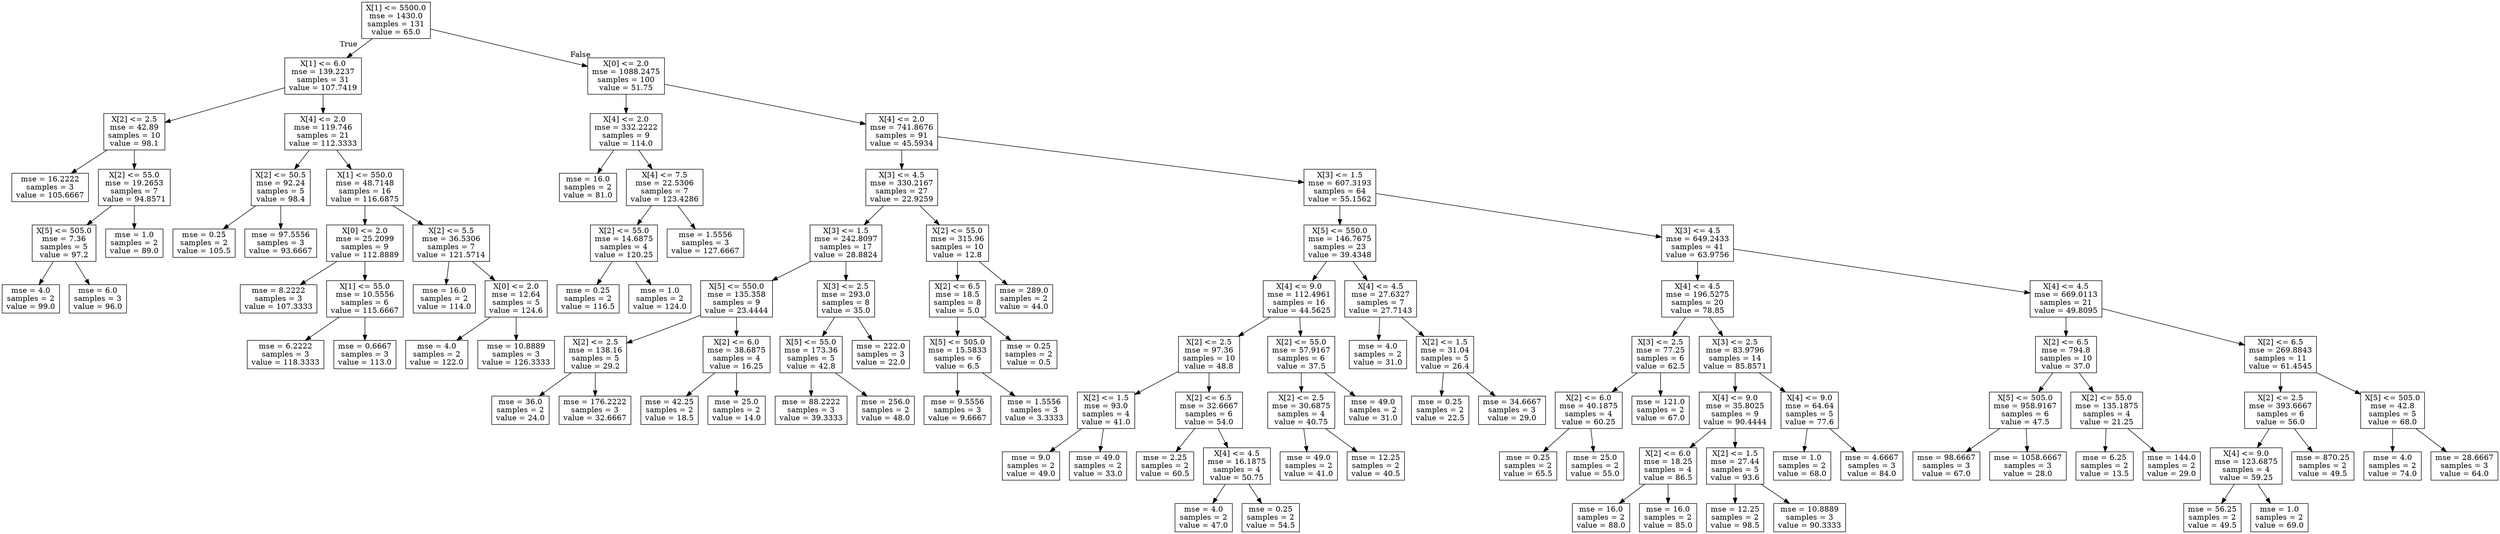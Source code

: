 digraph Tree {
node [shape=box] ;
0 [label="X[1] <= 5500.0\nmse = 1430.0\nsamples = 131\nvalue = 65.0"] ;
1 [label="X[1] <= 6.0\nmse = 139.2237\nsamples = 31\nvalue = 107.7419"] ;
0 -> 1 [labeldistance=2.5, labelangle=45, headlabel="True"] ;
2 [label="X[2] <= 2.5\nmse = 42.89\nsamples = 10\nvalue = 98.1"] ;
1 -> 2 ;
3 [label="mse = 16.2222\nsamples = 3\nvalue = 105.6667"] ;
2 -> 3 ;
4 [label="X[2] <= 55.0\nmse = 19.2653\nsamples = 7\nvalue = 94.8571"] ;
2 -> 4 ;
5 [label="X[5] <= 505.0\nmse = 7.36\nsamples = 5\nvalue = 97.2"] ;
4 -> 5 ;
6 [label="mse = 4.0\nsamples = 2\nvalue = 99.0"] ;
5 -> 6 ;
7 [label="mse = 6.0\nsamples = 3\nvalue = 96.0"] ;
5 -> 7 ;
8 [label="mse = 1.0\nsamples = 2\nvalue = 89.0"] ;
4 -> 8 ;
9 [label="X[4] <= 2.0\nmse = 119.746\nsamples = 21\nvalue = 112.3333"] ;
1 -> 9 ;
10 [label="X[2] <= 50.5\nmse = 92.24\nsamples = 5\nvalue = 98.4"] ;
9 -> 10 ;
11 [label="mse = 0.25\nsamples = 2\nvalue = 105.5"] ;
10 -> 11 ;
12 [label="mse = 97.5556\nsamples = 3\nvalue = 93.6667"] ;
10 -> 12 ;
13 [label="X[1] <= 550.0\nmse = 48.7148\nsamples = 16\nvalue = 116.6875"] ;
9 -> 13 ;
14 [label="X[0] <= 2.0\nmse = 25.2099\nsamples = 9\nvalue = 112.8889"] ;
13 -> 14 ;
15 [label="mse = 8.2222\nsamples = 3\nvalue = 107.3333"] ;
14 -> 15 ;
16 [label="X[1] <= 55.0\nmse = 10.5556\nsamples = 6\nvalue = 115.6667"] ;
14 -> 16 ;
17 [label="mse = 6.2222\nsamples = 3\nvalue = 118.3333"] ;
16 -> 17 ;
18 [label="mse = 0.6667\nsamples = 3\nvalue = 113.0"] ;
16 -> 18 ;
19 [label="X[2] <= 5.5\nmse = 36.5306\nsamples = 7\nvalue = 121.5714"] ;
13 -> 19 ;
20 [label="mse = 16.0\nsamples = 2\nvalue = 114.0"] ;
19 -> 20 ;
21 [label="X[0] <= 2.0\nmse = 12.64\nsamples = 5\nvalue = 124.6"] ;
19 -> 21 ;
22 [label="mse = 4.0\nsamples = 2\nvalue = 122.0"] ;
21 -> 22 ;
23 [label="mse = 10.8889\nsamples = 3\nvalue = 126.3333"] ;
21 -> 23 ;
24 [label="X[0] <= 2.0\nmse = 1088.2475\nsamples = 100\nvalue = 51.75"] ;
0 -> 24 [labeldistance=2.5, labelangle=-45, headlabel="False"] ;
25 [label="X[4] <= 2.0\nmse = 332.2222\nsamples = 9\nvalue = 114.0"] ;
24 -> 25 ;
26 [label="mse = 16.0\nsamples = 2\nvalue = 81.0"] ;
25 -> 26 ;
27 [label="X[4] <= 7.5\nmse = 22.5306\nsamples = 7\nvalue = 123.4286"] ;
25 -> 27 ;
28 [label="X[2] <= 55.0\nmse = 14.6875\nsamples = 4\nvalue = 120.25"] ;
27 -> 28 ;
29 [label="mse = 0.25\nsamples = 2\nvalue = 116.5"] ;
28 -> 29 ;
30 [label="mse = 1.0\nsamples = 2\nvalue = 124.0"] ;
28 -> 30 ;
31 [label="mse = 1.5556\nsamples = 3\nvalue = 127.6667"] ;
27 -> 31 ;
32 [label="X[4] <= 2.0\nmse = 741.8676\nsamples = 91\nvalue = 45.5934"] ;
24 -> 32 ;
33 [label="X[3] <= 4.5\nmse = 330.2167\nsamples = 27\nvalue = 22.9259"] ;
32 -> 33 ;
34 [label="X[3] <= 1.5\nmse = 242.8097\nsamples = 17\nvalue = 28.8824"] ;
33 -> 34 ;
35 [label="X[5] <= 550.0\nmse = 135.358\nsamples = 9\nvalue = 23.4444"] ;
34 -> 35 ;
36 [label="X[2] <= 2.5\nmse = 138.16\nsamples = 5\nvalue = 29.2"] ;
35 -> 36 ;
37 [label="mse = 36.0\nsamples = 2\nvalue = 24.0"] ;
36 -> 37 ;
38 [label="mse = 176.2222\nsamples = 3\nvalue = 32.6667"] ;
36 -> 38 ;
39 [label="X[2] <= 6.0\nmse = 38.6875\nsamples = 4\nvalue = 16.25"] ;
35 -> 39 ;
40 [label="mse = 42.25\nsamples = 2\nvalue = 18.5"] ;
39 -> 40 ;
41 [label="mse = 25.0\nsamples = 2\nvalue = 14.0"] ;
39 -> 41 ;
42 [label="X[3] <= 2.5\nmse = 293.0\nsamples = 8\nvalue = 35.0"] ;
34 -> 42 ;
43 [label="X[5] <= 55.0\nmse = 173.36\nsamples = 5\nvalue = 42.8"] ;
42 -> 43 ;
44 [label="mse = 88.2222\nsamples = 3\nvalue = 39.3333"] ;
43 -> 44 ;
45 [label="mse = 256.0\nsamples = 2\nvalue = 48.0"] ;
43 -> 45 ;
46 [label="mse = 222.0\nsamples = 3\nvalue = 22.0"] ;
42 -> 46 ;
47 [label="X[2] <= 55.0\nmse = 315.96\nsamples = 10\nvalue = 12.8"] ;
33 -> 47 ;
48 [label="X[2] <= 6.5\nmse = 18.5\nsamples = 8\nvalue = 5.0"] ;
47 -> 48 ;
49 [label="X[5] <= 505.0\nmse = 15.5833\nsamples = 6\nvalue = 6.5"] ;
48 -> 49 ;
50 [label="mse = 9.5556\nsamples = 3\nvalue = 9.6667"] ;
49 -> 50 ;
51 [label="mse = 1.5556\nsamples = 3\nvalue = 3.3333"] ;
49 -> 51 ;
52 [label="mse = 0.25\nsamples = 2\nvalue = 0.5"] ;
48 -> 52 ;
53 [label="mse = 289.0\nsamples = 2\nvalue = 44.0"] ;
47 -> 53 ;
54 [label="X[3] <= 1.5\nmse = 607.3193\nsamples = 64\nvalue = 55.1562"] ;
32 -> 54 ;
55 [label="X[5] <= 550.0\nmse = 146.7675\nsamples = 23\nvalue = 39.4348"] ;
54 -> 55 ;
56 [label="X[4] <= 9.0\nmse = 112.4961\nsamples = 16\nvalue = 44.5625"] ;
55 -> 56 ;
57 [label="X[2] <= 2.5\nmse = 97.36\nsamples = 10\nvalue = 48.8"] ;
56 -> 57 ;
58 [label="X[2] <= 1.5\nmse = 93.0\nsamples = 4\nvalue = 41.0"] ;
57 -> 58 ;
59 [label="mse = 9.0\nsamples = 2\nvalue = 49.0"] ;
58 -> 59 ;
60 [label="mse = 49.0\nsamples = 2\nvalue = 33.0"] ;
58 -> 60 ;
61 [label="X[2] <= 6.5\nmse = 32.6667\nsamples = 6\nvalue = 54.0"] ;
57 -> 61 ;
62 [label="mse = 2.25\nsamples = 2\nvalue = 60.5"] ;
61 -> 62 ;
63 [label="X[4] <= 4.5\nmse = 16.1875\nsamples = 4\nvalue = 50.75"] ;
61 -> 63 ;
64 [label="mse = 4.0\nsamples = 2\nvalue = 47.0"] ;
63 -> 64 ;
65 [label="mse = 0.25\nsamples = 2\nvalue = 54.5"] ;
63 -> 65 ;
66 [label="X[2] <= 55.0\nmse = 57.9167\nsamples = 6\nvalue = 37.5"] ;
56 -> 66 ;
67 [label="X[2] <= 2.5\nmse = 30.6875\nsamples = 4\nvalue = 40.75"] ;
66 -> 67 ;
68 [label="mse = 49.0\nsamples = 2\nvalue = 41.0"] ;
67 -> 68 ;
69 [label="mse = 12.25\nsamples = 2\nvalue = 40.5"] ;
67 -> 69 ;
70 [label="mse = 49.0\nsamples = 2\nvalue = 31.0"] ;
66 -> 70 ;
71 [label="X[4] <= 4.5\nmse = 27.6327\nsamples = 7\nvalue = 27.7143"] ;
55 -> 71 ;
72 [label="mse = 4.0\nsamples = 2\nvalue = 31.0"] ;
71 -> 72 ;
73 [label="X[2] <= 1.5\nmse = 31.04\nsamples = 5\nvalue = 26.4"] ;
71 -> 73 ;
74 [label="mse = 0.25\nsamples = 2\nvalue = 22.5"] ;
73 -> 74 ;
75 [label="mse = 34.6667\nsamples = 3\nvalue = 29.0"] ;
73 -> 75 ;
76 [label="X[3] <= 4.5\nmse = 649.2433\nsamples = 41\nvalue = 63.9756"] ;
54 -> 76 ;
77 [label="X[4] <= 4.5\nmse = 196.5275\nsamples = 20\nvalue = 78.85"] ;
76 -> 77 ;
78 [label="X[3] <= 2.5\nmse = 77.25\nsamples = 6\nvalue = 62.5"] ;
77 -> 78 ;
79 [label="X[2] <= 6.0\nmse = 40.1875\nsamples = 4\nvalue = 60.25"] ;
78 -> 79 ;
80 [label="mse = 0.25\nsamples = 2\nvalue = 65.5"] ;
79 -> 80 ;
81 [label="mse = 25.0\nsamples = 2\nvalue = 55.0"] ;
79 -> 81 ;
82 [label="mse = 121.0\nsamples = 2\nvalue = 67.0"] ;
78 -> 82 ;
83 [label="X[3] <= 2.5\nmse = 83.9796\nsamples = 14\nvalue = 85.8571"] ;
77 -> 83 ;
84 [label="X[4] <= 9.0\nmse = 35.8025\nsamples = 9\nvalue = 90.4444"] ;
83 -> 84 ;
85 [label="X[2] <= 6.0\nmse = 18.25\nsamples = 4\nvalue = 86.5"] ;
84 -> 85 ;
86 [label="mse = 16.0\nsamples = 2\nvalue = 88.0"] ;
85 -> 86 ;
87 [label="mse = 16.0\nsamples = 2\nvalue = 85.0"] ;
85 -> 87 ;
88 [label="X[2] <= 1.5\nmse = 27.44\nsamples = 5\nvalue = 93.6"] ;
84 -> 88 ;
89 [label="mse = 12.25\nsamples = 2\nvalue = 98.5"] ;
88 -> 89 ;
90 [label="mse = 10.8889\nsamples = 3\nvalue = 90.3333"] ;
88 -> 90 ;
91 [label="X[4] <= 9.0\nmse = 64.64\nsamples = 5\nvalue = 77.6"] ;
83 -> 91 ;
92 [label="mse = 1.0\nsamples = 2\nvalue = 68.0"] ;
91 -> 92 ;
93 [label="mse = 4.6667\nsamples = 3\nvalue = 84.0"] ;
91 -> 93 ;
94 [label="X[4] <= 4.5\nmse = 669.0113\nsamples = 21\nvalue = 49.8095"] ;
76 -> 94 ;
95 [label="X[2] <= 6.5\nmse = 794.8\nsamples = 10\nvalue = 37.0"] ;
94 -> 95 ;
96 [label="X[5] <= 505.0\nmse = 958.9167\nsamples = 6\nvalue = 47.5"] ;
95 -> 96 ;
97 [label="mse = 98.6667\nsamples = 3\nvalue = 67.0"] ;
96 -> 97 ;
98 [label="mse = 1058.6667\nsamples = 3\nvalue = 28.0"] ;
96 -> 98 ;
99 [label="X[2] <= 55.0\nmse = 135.1875\nsamples = 4\nvalue = 21.25"] ;
95 -> 99 ;
100 [label="mse = 6.25\nsamples = 2\nvalue = 13.5"] ;
99 -> 100 ;
101 [label="mse = 144.0\nsamples = 2\nvalue = 29.0"] ;
99 -> 101 ;
102 [label="X[2] <= 6.5\nmse = 269.8843\nsamples = 11\nvalue = 61.4545"] ;
94 -> 102 ;
103 [label="X[2] <= 2.5\nmse = 393.6667\nsamples = 6\nvalue = 56.0"] ;
102 -> 103 ;
104 [label="X[4] <= 9.0\nmse = 123.6875\nsamples = 4\nvalue = 59.25"] ;
103 -> 104 ;
105 [label="mse = 56.25\nsamples = 2\nvalue = 49.5"] ;
104 -> 105 ;
106 [label="mse = 1.0\nsamples = 2\nvalue = 69.0"] ;
104 -> 106 ;
107 [label="mse = 870.25\nsamples = 2\nvalue = 49.5"] ;
103 -> 107 ;
108 [label="X[5] <= 505.0\nmse = 42.8\nsamples = 5\nvalue = 68.0"] ;
102 -> 108 ;
109 [label="mse = 4.0\nsamples = 2\nvalue = 74.0"] ;
108 -> 109 ;
110 [label="mse = 28.6667\nsamples = 3\nvalue = 64.0"] ;
108 -> 110 ;
}